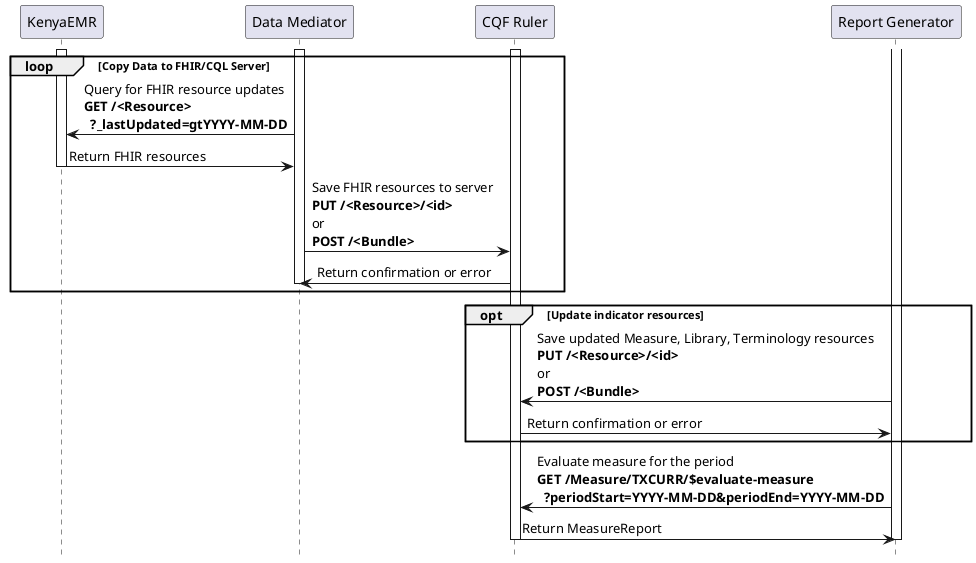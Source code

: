 @startuml
skinparam svgDimensionStyle false
hide footbox
participant "KenyaEMR" as EMR
participant "Data Mediator" as Data
participant "CQF Ruler" as CQL
participant "Report Generator" as Report 

activate CQL
loop Copy Data to FHIR/CQL Server
  activate Data
  activate EMR
  Data -> EMR: Query for FHIR resource updates\n**GET /<Resource>**\n  **?_lastUpdated=gtYYYY-MM-DD**
  EMR -> Data: Return FHIR resources
  deactivate EMR
  Data -> CQL: Save FHIR resources to server\n**PUT /<Resource>/<id>**\nor\n**POST /<Bundle>**
  CQL -> Data: Return confirmation or error
  deactivate Data
end

activate Report
opt Update indicator resources
  Report -> CQL: Save updated Measure, Library, Terminology resources\n**PUT /<Resource>/<id>**\nor\n**POST /<Bundle>**
  CQL -> Report: Return confirmation or error
end

Report -> CQL: Evaluate measure for the period\n**GET /Measure/TXCURR/$evaluate-measure**\n  **?periodStart=YYYY-MM-DD&periodEnd=YYYY-MM-DD**
CQL -> Report: Return MeasureReport
deactivate Report
deactivate CQL

@enduml
